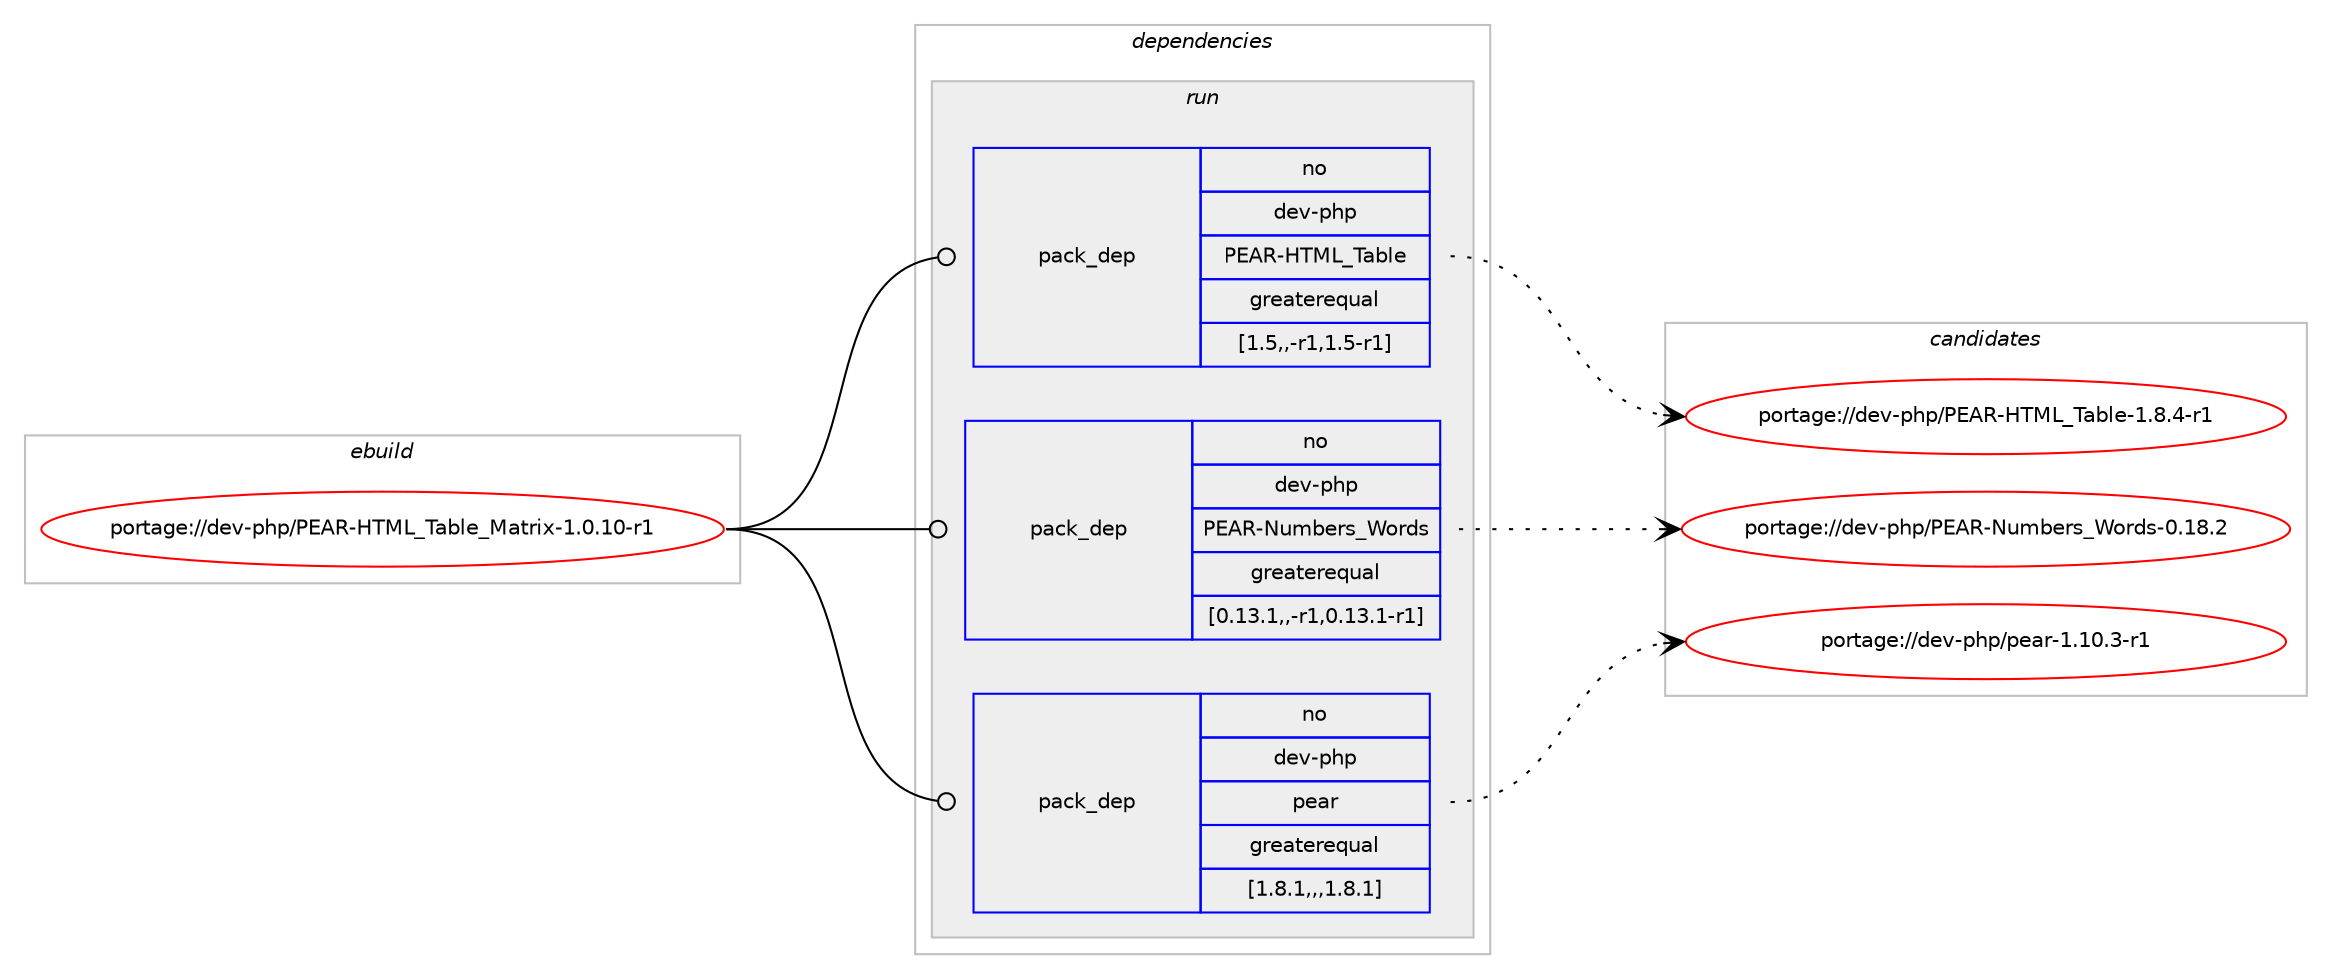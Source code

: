 digraph prolog {

# *************
# Graph options
# *************

newrank=true;
concentrate=true;
compound=true;
graph [rankdir=LR,fontname=Helvetica,fontsize=10,ranksep=1.5];#, ranksep=2.5, nodesep=0.2];
edge  [arrowhead=vee];
node  [fontname=Helvetica,fontsize=10];

# **********
# The ebuild
# **********

subgraph cluster_leftcol {
color=gray;
label=<<i>ebuild</i>>;
id [label="portage://dev-php/PEAR-HTML_Table_Matrix-1.0.10-r1", color=red, width=4, href="../dev-php/PEAR-HTML_Table_Matrix-1.0.10-r1.svg"];
}

# ****************
# The dependencies
# ****************

subgraph cluster_midcol {
color=gray;
label=<<i>dependencies</i>>;
subgraph cluster_compile {
fillcolor="#eeeeee";
style=filled;
label=<<i>compile</i>>;
}
subgraph cluster_compileandrun {
fillcolor="#eeeeee";
style=filled;
label=<<i>compile and run</i>>;
}
subgraph cluster_run {
fillcolor="#eeeeee";
style=filled;
label=<<i>run</i>>;
subgraph pack105881 {
dependency136290 [label=<<TABLE BORDER="0" CELLBORDER="1" CELLSPACING="0" CELLPADDING="4" WIDTH="220"><TR><TD ROWSPAN="6" CELLPADDING="30">pack_dep</TD></TR><TR><TD WIDTH="110">no</TD></TR><TR><TD>dev-php</TD></TR><TR><TD>PEAR-HTML_Table</TD></TR><TR><TD>greaterequal</TD></TR><TR><TD>[1.5,,-r1,1.5-r1]</TD></TR></TABLE>>, shape=none, color=blue];
}
id:e -> dependency136290:w [weight=20,style="solid",arrowhead="odot"];
subgraph pack105882 {
dependency136291 [label=<<TABLE BORDER="0" CELLBORDER="1" CELLSPACING="0" CELLPADDING="4" WIDTH="220"><TR><TD ROWSPAN="6" CELLPADDING="30">pack_dep</TD></TR><TR><TD WIDTH="110">no</TD></TR><TR><TD>dev-php</TD></TR><TR><TD>PEAR-Numbers_Words</TD></TR><TR><TD>greaterequal</TD></TR><TR><TD>[0.13.1,,-r1,0.13.1-r1]</TD></TR></TABLE>>, shape=none, color=blue];
}
id:e -> dependency136291:w [weight=20,style="solid",arrowhead="odot"];
subgraph pack105883 {
dependency136292 [label=<<TABLE BORDER="0" CELLBORDER="1" CELLSPACING="0" CELLPADDING="4" WIDTH="220"><TR><TD ROWSPAN="6" CELLPADDING="30">pack_dep</TD></TR><TR><TD WIDTH="110">no</TD></TR><TR><TD>dev-php</TD></TR><TR><TD>pear</TD></TR><TR><TD>greaterequal</TD></TR><TR><TD>[1.8.1,,,1.8.1]</TD></TR></TABLE>>, shape=none, color=blue];
}
id:e -> dependency136292:w [weight=20,style="solid",arrowhead="odot"];
}
}

# **************
# The candidates
# **************

subgraph cluster_choices {
rank=same;
color=gray;
label=<<i>candidates</i>>;

subgraph choice105881 {
color=black;
nodesep=1;
choice1001011184511210411247806965824572847776958497981081014549465646524511449 [label="portage://dev-php/PEAR-HTML_Table-1.8.4-r1", color=red, width=4,href="../dev-php/PEAR-HTML_Table-1.8.4-r1.svg"];
dependency136290:e -> choice1001011184511210411247806965824572847776958497981081014549465646524511449:w [style=dotted,weight="100"];
}
subgraph choice105882 {
color=black;
nodesep=1;
choice100101118451121041124780696582457811710998101114115958711111410011545484649564650 [label="portage://dev-php/PEAR-Numbers_Words-0.18.2", color=red, width=4,href="../dev-php/PEAR-Numbers_Words-0.18.2.svg"];
dependency136291:e -> choice100101118451121041124780696582457811710998101114115958711111410011545484649564650:w [style=dotted,weight="100"];
}
subgraph choice105883 {
color=black;
nodesep=1;
choice100101118451121041124711210197114454946494846514511449 [label="portage://dev-php/pear-1.10.3-r1", color=red, width=4,href="../dev-php/pear-1.10.3-r1.svg"];
dependency136292:e -> choice100101118451121041124711210197114454946494846514511449:w [style=dotted,weight="100"];
}
}

}

